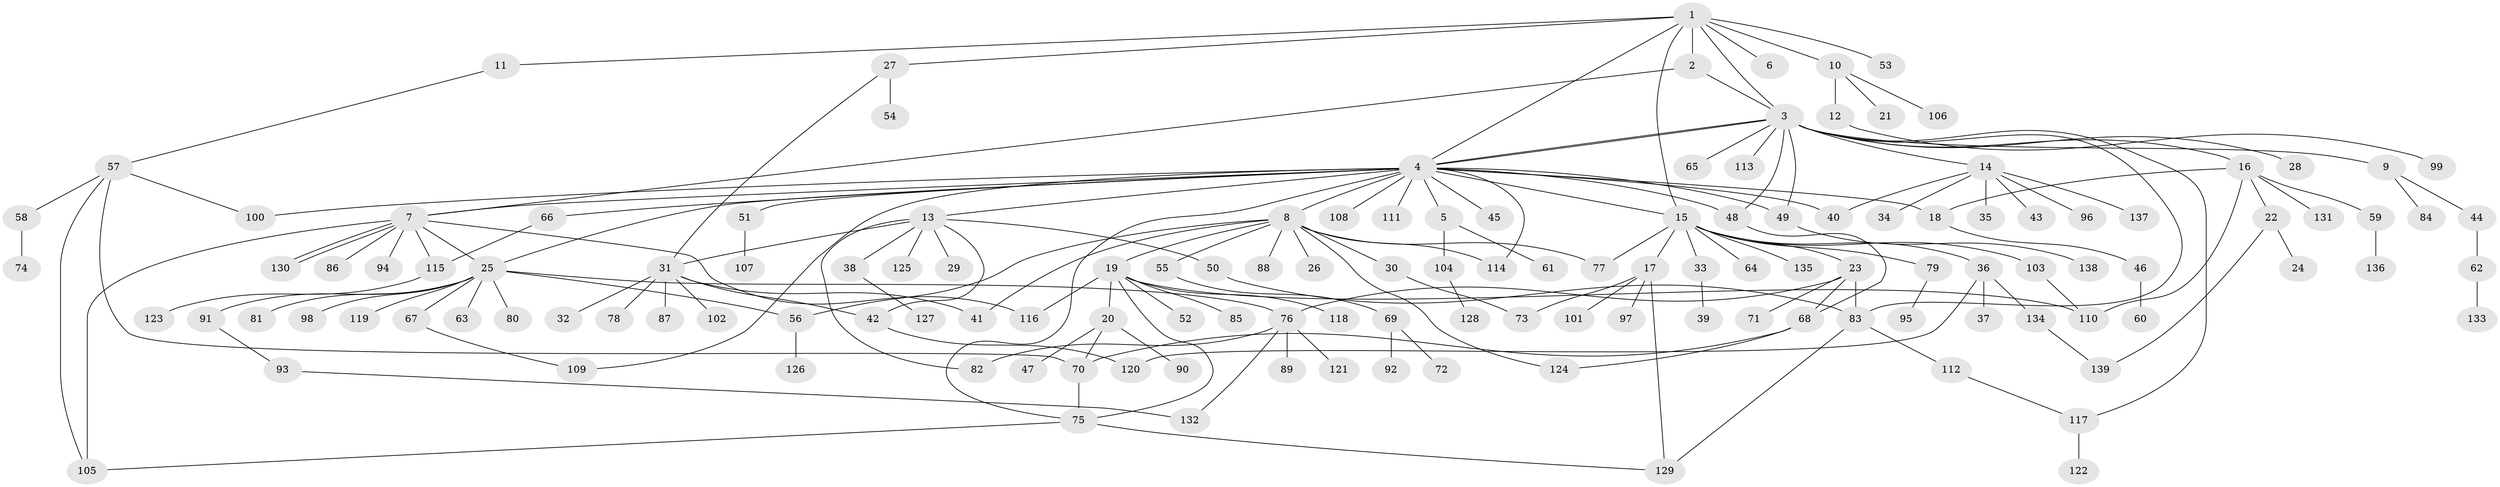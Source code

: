 // Generated by graph-tools (version 1.1) at 2025/01/03/09/25 03:01:37]
// undirected, 139 vertices, 180 edges
graph export_dot {
graph [start="1"]
  node [color=gray90,style=filled];
  1;
  2;
  3;
  4;
  5;
  6;
  7;
  8;
  9;
  10;
  11;
  12;
  13;
  14;
  15;
  16;
  17;
  18;
  19;
  20;
  21;
  22;
  23;
  24;
  25;
  26;
  27;
  28;
  29;
  30;
  31;
  32;
  33;
  34;
  35;
  36;
  37;
  38;
  39;
  40;
  41;
  42;
  43;
  44;
  45;
  46;
  47;
  48;
  49;
  50;
  51;
  52;
  53;
  54;
  55;
  56;
  57;
  58;
  59;
  60;
  61;
  62;
  63;
  64;
  65;
  66;
  67;
  68;
  69;
  70;
  71;
  72;
  73;
  74;
  75;
  76;
  77;
  78;
  79;
  80;
  81;
  82;
  83;
  84;
  85;
  86;
  87;
  88;
  89;
  90;
  91;
  92;
  93;
  94;
  95;
  96;
  97;
  98;
  99;
  100;
  101;
  102;
  103;
  104;
  105;
  106;
  107;
  108;
  109;
  110;
  111;
  112;
  113;
  114;
  115;
  116;
  117;
  118;
  119;
  120;
  121;
  122;
  123;
  124;
  125;
  126;
  127;
  128;
  129;
  130;
  131;
  132;
  133;
  134;
  135;
  136;
  137;
  138;
  139;
  1 -- 2;
  1 -- 3;
  1 -- 4;
  1 -- 6;
  1 -- 10;
  1 -- 11;
  1 -- 15;
  1 -- 27;
  1 -- 53;
  2 -- 3;
  2 -- 7;
  3 -- 4;
  3 -- 4;
  3 -- 9;
  3 -- 14;
  3 -- 16;
  3 -- 28;
  3 -- 48;
  3 -- 49;
  3 -- 65;
  3 -- 83;
  3 -- 113;
  3 -- 117;
  4 -- 5;
  4 -- 7;
  4 -- 8;
  4 -- 13;
  4 -- 15;
  4 -- 18;
  4 -- 25;
  4 -- 40;
  4 -- 45;
  4 -- 48;
  4 -- 49;
  4 -- 51;
  4 -- 66;
  4 -- 75;
  4 -- 100;
  4 -- 108;
  4 -- 109;
  4 -- 111;
  4 -- 114;
  5 -- 61;
  5 -- 104;
  7 -- 25;
  7 -- 86;
  7 -- 94;
  7 -- 105;
  7 -- 115;
  7 -- 116;
  7 -- 130;
  7 -- 130;
  8 -- 19;
  8 -- 26;
  8 -- 30;
  8 -- 41;
  8 -- 55;
  8 -- 56;
  8 -- 77;
  8 -- 88;
  8 -- 114;
  8 -- 124;
  9 -- 44;
  9 -- 84;
  10 -- 12;
  10 -- 21;
  10 -- 106;
  11 -- 57;
  12 -- 99;
  13 -- 29;
  13 -- 31;
  13 -- 38;
  13 -- 42;
  13 -- 50;
  13 -- 82;
  13 -- 125;
  14 -- 34;
  14 -- 35;
  14 -- 40;
  14 -- 43;
  14 -- 96;
  14 -- 137;
  15 -- 17;
  15 -- 23;
  15 -- 33;
  15 -- 36;
  15 -- 64;
  15 -- 77;
  15 -- 79;
  15 -- 103;
  15 -- 135;
  16 -- 18;
  16 -- 22;
  16 -- 59;
  16 -- 110;
  16 -- 131;
  17 -- 73;
  17 -- 97;
  17 -- 101;
  17 -- 129;
  18 -- 46;
  19 -- 20;
  19 -- 52;
  19 -- 75;
  19 -- 85;
  19 -- 110;
  19 -- 116;
  19 -- 118;
  20 -- 47;
  20 -- 70;
  20 -- 90;
  22 -- 24;
  22 -- 139;
  23 -- 68;
  23 -- 71;
  23 -- 76;
  23 -- 83;
  25 -- 56;
  25 -- 63;
  25 -- 67;
  25 -- 76;
  25 -- 80;
  25 -- 81;
  25 -- 91;
  25 -- 98;
  25 -- 119;
  27 -- 31;
  27 -- 54;
  30 -- 73;
  31 -- 32;
  31 -- 41;
  31 -- 42;
  31 -- 78;
  31 -- 87;
  31 -- 102;
  33 -- 39;
  36 -- 37;
  36 -- 120;
  36 -- 134;
  38 -- 127;
  42 -- 120;
  44 -- 62;
  46 -- 60;
  48 -- 68;
  49 -- 138;
  50 -- 83;
  51 -- 107;
  55 -- 69;
  56 -- 126;
  57 -- 58;
  57 -- 70;
  57 -- 100;
  57 -- 105;
  58 -- 74;
  59 -- 136;
  62 -- 133;
  66 -- 115;
  67 -- 109;
  68 -- 70;
  68 -- 124;
  69 -- 72;
  69 -- 92;
  70 -- 75;
  75 -- 105;
  75 -- 129;
  76 -- 82;
  76 -- 89;
  76 -- 121;
  76 -- 132;
  79 -- 95;
  83 -- 112;
  83 -- 129;
  91 -- 93;
  93 -- 132;
  103 -- 110;
  104 -- 128;
  112 -- 117;
  115 -- 123;
  117 -- 122;
  134 -- 139;
}
